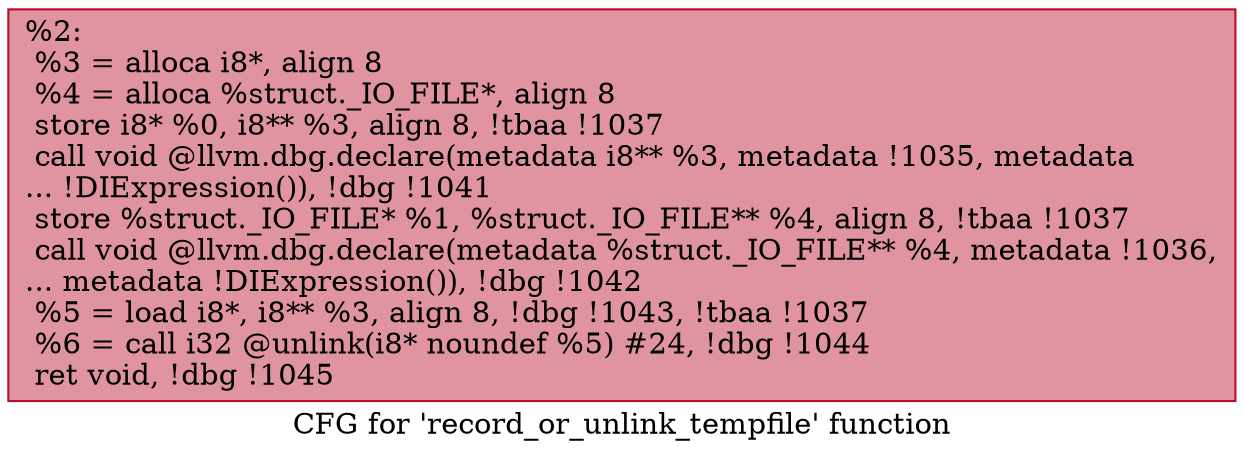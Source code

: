 digraph "CFG for 'record_or_unlink_tempfile' function" {
	label="CFG for 'record_or_unlink_tempfile' function";

	Node0xca6150 [shape=record,color="#b70d28ff", style=filled, fillcolor="#b70d2870",label="{%2:\l  %3 = alloca i8*, align 8\l  %4 = alloca %struct._IO_FILE*, align 8\l  store i8* %0, i8** %3, align 8, !tbaa !1037\l  call void @llvm.dbg.declare(metadata i8** %3, metadata !1035, metadata\l... !DIExpression()), !dbg !1041\l  store %struct._IO_FILE* %1, %struct._IO_FILE** %4, align 8, !tbaa !1037\l  call void @llvm.dbg.declare(metadata %struct._IO_FILE** %4, metadata !1036,\l... metadata !DIExpression()), !dbg !1042\l  %5 = load i8*, i8** %3, align 8, !dbg !1043, !tbaa !1037\l  %6 = call i32 @unlink(i8* noundef %5) #24, !dbg !1044\l  ret void, !dbg !1045\l}"];
}
